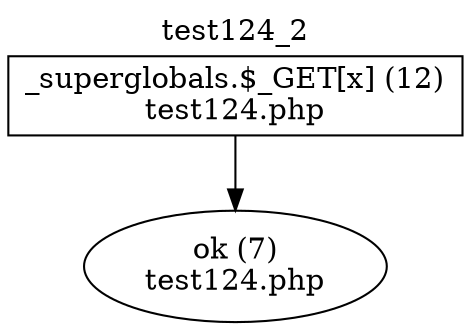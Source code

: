 digraph cfg {
  label="test124_2";
  labelloc=t;
  n1 [shape=box, label="_superglobals.$_GET[x] (12)\ntest124.php"];
  n2 [shape=ellipse, label="ok (7)\ntest124.php"];
  n1 -> n2;
}
